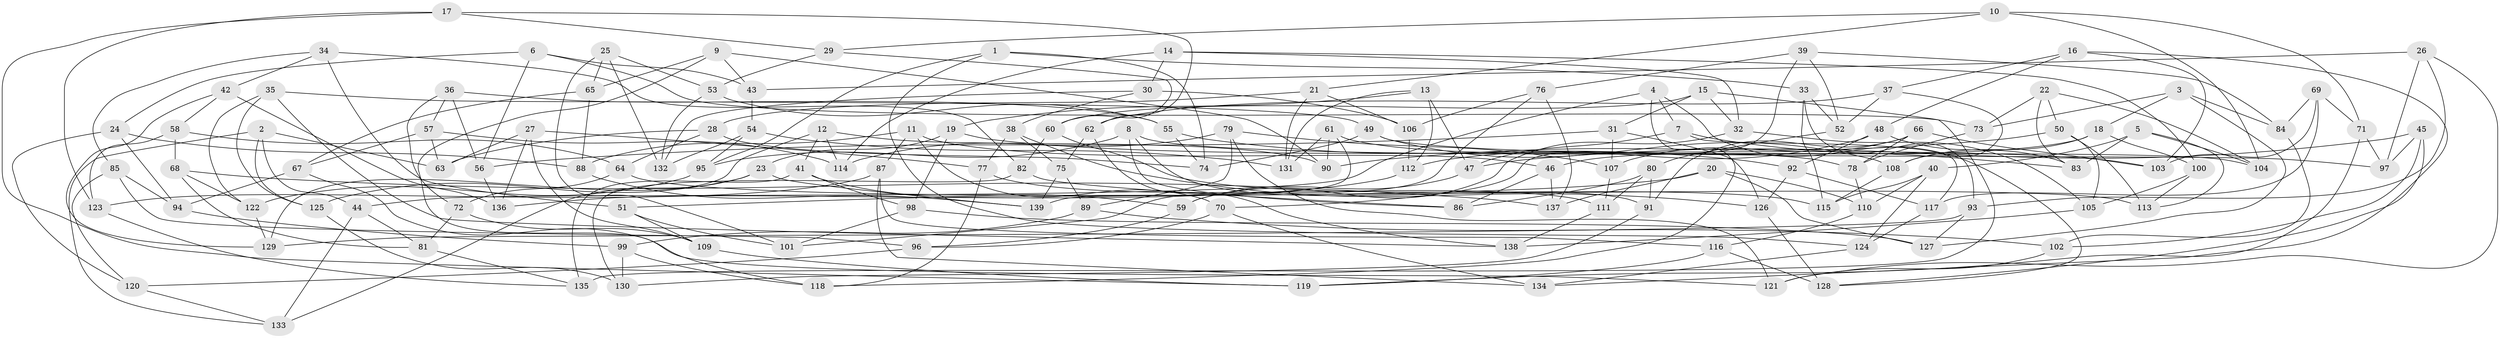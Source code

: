 // Generated by graph-tools (version 1.1) at 2025/38/03/09/25 02:38:15]
// undirected, 139 vertices, 278 edges
graph export_dot {
graph [start="1"]
  node [color=gray90,style=filled];
  1;
  2;
  3;
  4;
  5;
  6;
  7;
  8;
  9;
  10;
  11;
  12;
  13;
  14;
  15;
  16;
  17;
  18;
  19;
  20;
  21;
  22;
  23;
  24;
  25;
  26;
  27;
  28;
  29;
  30;
  31;
  32;
  33;
  34;
  35;
  36;
  37;
  38;
  39;
  40;
  41;
  42;
  43;
  44;
  45;
  46;
  47;
  48;
  49;
  50;
  51;
  52;
  53;
  54;
  55;
  56;
  57;
  58;
  59;
  60;
  61;
  62;
  63;
  64;
  65;
  66;
  67;
  68;
  69;
  70;
  71;
  72;
  73;
  74;
  75;
  76;
  77;
  78;
  79;
  80;
  81;
  82;
  83;
  84;
  85;
  86;
  87;
  88;
  89;
  90;
  91;
  92;
  93;
  94;
  95;
  96;
  97;
  98;
  99;
  100;
  101;
  102;
  103;
  104;
  105;
  106;
  107;
  108;
  109;
  110;
  111;
  112;
  113;
  114;
  115;
  116;
  117;
  118;
  119;
  120;
  121;
  122;
  123;
  124;
  125;
  126;
  127;
  128;
  129;
  130;
  131;
  132;
  133;
  134;
  135;
  136;
  137;
  138;
  139;
  1 -- 74;
  1 -- 95;
  1 -- 124;
  1 -- 33;
  2 -- 133;
  2 -- 63;
  2 -- 125;
  2 -- 44;
  3 -- 84;
  3 -- 18;
  3 -- 127;
  3 -- 73;
  4 -- 44;
  4 -- 118;
  4 -- 7;
  4 -- 128;
  5 -- 104;
  5 -- 40;
  5 -- 113;
  5 -- 83;
  6 -- 73;
  6 -- 56;
  6 -- 24;
  6 -- 43;
  7 -- 47;
  7 -- 117;
  7 -- 83;
  8 -- 86;
  8 -- 95;
  8 -- 104;
  8 -- 91;
  9 -- 90;
  9 -- 65;
  9 -- 43;
  9 -- 118;
  10 -- 21;
  10 -- 104;
  10 -- 29;
  10 -- 71;
  11 -- 88;
  11 -- 70;
  11 -- 46;
  11 -- 87;
  12 -- 41;
  12 -- 114;
  12 -- 90;
  12 -- 129;
  13 -- 131;
  13 -- 47;
  13 -- 19;
  13 -- 112;
  14 -- 100;
  14 -- 30;
  14 -- 114;
  14 -- 32;
  15 -- 60;
  15 -- 32;
  15 -- 135;
  15 -- 31;
  16 -- 134;
  16 -- 103;
  16 -- 37;
  16 -- 48;
  17 -- 123;
  17 -- 29;
  17 -- 62;
  17 -- 119;
  18 -- 46;
  18 -- 108;
  18 -- 100;
  19 -- 98;
  19 -- 23;
  19 -- 103;
  20 -- 137;
  20 -- 51;
  20 -- 127;
  20 -- 110;
  21 -- 131;
  21 -- 106;
  21 -- 28;
  22 -- 50;
  22 -- 104;
  22 -- 73;
  22 -- 83;
  23 -- 133;
  23 -- 125;
  23 -- 139;
  24 -- 120;
  24 -- 94;
  24 -- 88;
  25 -- 132;
  25 -- 53;
  25 -- 65;
  25 -- 101;
  26 -- 93;
  26 -- 43;
  26 -- 97;
  26 -- 121;
  27 -- 136;
  27 -- 109;
  27 -- 63;
  27 -- 77;
  28 -- 64;
  28 -- 74;
  28 -- 63;
  29 -- 53;
  29 -- 60;
  30 -- 132;
  30 -- 38;
  30 -- 106;
  31 -- 107;
  31 -- 126;
  31 -- 56;
  32 -- 105;
  32 -- 59;
  33 -- 52;
  33 -- 93;
  33 -- 115;
  34 -- 42;
  34 -- 51;
  34 -- 85;
  34 -- 82;
  35 -- 138;
  35 -- 122;
  35 -- 49;
  35 -- 125;
  36 -- 57;
  36 -- 72;
  36 -- 56;
  36 -- 55;
  37 -- 62;
  37 -- 108;
  37 -- 52;
  38 -- 126;
  38 -- 77;
  38 -- 75;
  39 -- 70;
  39 -- 52;
  39 -- 84;
  39 -- 76;
  40 -- 110;
  40 -- 115;
  40 -- 124;
  41 -- 135;
  41 -- 59;
  41 -- 98;
  42 -- 58;
  42 -- 129;
  42 -- 136;
  43 -- 54;
  44 -- 133;
  44 -- 81;
  45 -- 102;
  45 -- 47;
  45 -- 128;
  45 -- 97;
  46 -- 137;
  46 -- 86;
  47 -- 59;
  48 -- 112;
  48 -- 92;
  48 -- 83;
  49 -- 74;
  49 -- 97;
  49 -- 108;
  50 -- 90;
  50 -- 105;
  50 -- 113;
  51 -- 101;
  51 -- 109;
  52 -- 80;
  53 -- 55;
  53 -- 132;
  54 -- 131;
  54 -- 95;
  54 -- 132;
  55 -- 74;
  55 -- 92;
  56 -- 136;
  57 -- 67;
  57 -- 114;
  57 -- 63;
  58 -- 68;
  58 -- 64;
  58 -- 123;
  59 -- 96;
  60 -- 115;
  60 -- 82;
  61 -- 90;
  61 -- 131;
  61 -- 78;
  61 -- 139;
  62 -- 138;
  62 -- 75;
  64 -- 113;
  64 -- 72;
  65 -- 88;
  65 -- 67;
  66 -- 103;
  66 -- 78;
  66 -- 91;
  66 -- 107;
  67 -- 94;
  67 -- 121;
  68 -- 137;
  68 -- 81;
  68 -- 122;
  69 -- 117;
  69 -- 84;
  69 -- 103;
  69 -- 71;
  70 -- 134;
  70 -- 96;
  71 -- 119;
  71 -- 97;
  72 -- 81;
  72 -- 109;
  73 -- 78;
  75 -- 89;
  75 -- 139;
  76 -- 101;
  76 -- 106;
  76 -- 137;
  77 -- 118;
  77 -- 111;
  78 -- 110;
  79 -- 121;
  79 -- 114;
  79 -- 107;
  79 -- 89;
  80 -- 86;
  80 -- 111;
  80 -- 91;
  81 -- 135;
  82 -- 86;
  82 -- 130;
  84 -- 102;
  85 -- 96;
  85 -- 120;
  85 -- 94;
  87 -- 123;
  87 -- 116;
  87 -- 134;
  88 -- 139;
  89 -- 102;
  89 -- 99;
  91 -- 130;
  92 -- 126;
  92 -- 117;
  93 -- 127;
  93 -- 129;
  94 -- 99;
  95 -- 122;
  96 -- 120;
  98 -- 101;
  98 -- 127;
  99 -- 130;
  99 -- 118;
  100 -- 105;
  100 -- 113;
  102 -- 121;
  105 -- 138;
  106 -- 112;
  107 -- 111;
  108 -- 115;
  109 -- 119;
  110 -- 116;
  111 -- 138;
  112 -- 136;
  116 -- 119;
  116 -- 128;
  117 -- 124;
  120 -- 133;
  122 -- 129;
  123 -- 135;
  124 -- 134;
  125 -- 130;
  126 -- 128;
}
